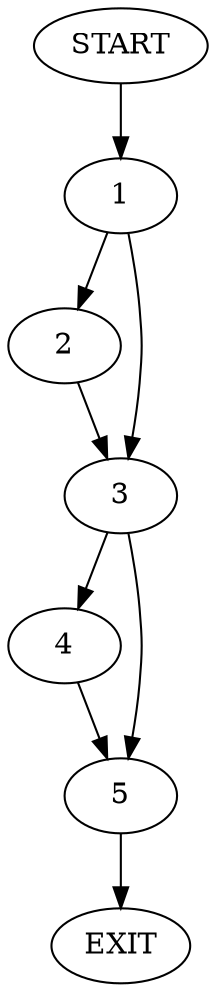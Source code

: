 digraph {
0 [label="START"];
1;
2;
3;
4;
5;
6 [label="EXIT"];
0 -> 1;
1 -> 2;
1 -> 3;
2 -> 3;
3 -> 4;
3 -> 5;
5 -> 6;
4 -> 5;
}